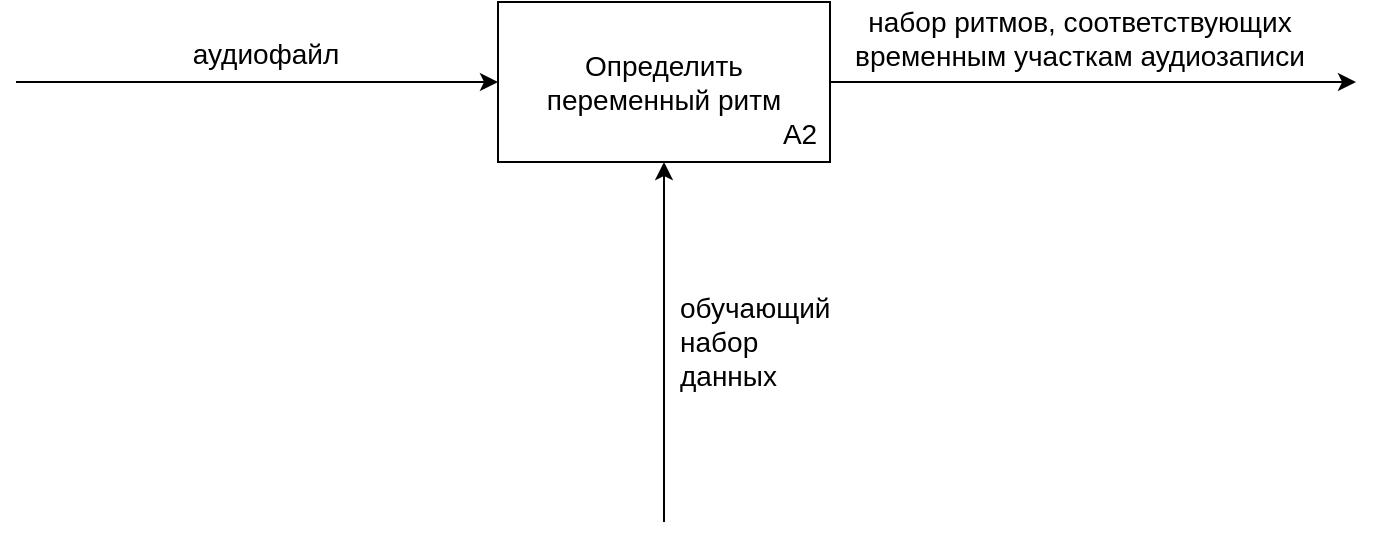 <mxfile version="13.9.9" type="device"><diagram id="zQUWDLmqZwCnao8kaxA7" name="Страница 1"><mxGraphModel dx="904" dy="567" grid="1" gridSize="10" guides="1" tooltips="1" connect="1" arrows="1" fold="1" page="1" pageScale="1" pageWidth="827" pageHeight="1169" math="0" shadow="0"><root><mxCell id="0"/><mxCell id="1" parent="0"/><mxCell id="KkPAxi_PB8hpkscwfitV-1" value="Определить переменный ритм" style="rounded=0;whiteSpace=wrap;html=1;fontSize=14;" vertex="1" parent="1"><mxGeometry x="320" y="160" width="166" height="80" as="geometry"/></mxCell><mxCell id="KkPAxi_PB8hpkscwfitV-2" value="А2" style="text;html=1;strokeColor=none;fillColor=none;align=center;verticalAlign=middle;whiteSpace=wrap;rounded=0;fontSize=14;" vertex="1" parent="1"><mxGeometry x="451" y="216" width="40" height="20" as="geometry"/></mxCell><mxCell id="KkPAxi_PB8hpkscwfitV-3" value="" style="endArrow=classic;html=1;fontSize=14;entryX=0;entryY=0.5;entryDx=0;entryDy=0;" edge="1" parent="1" target="KkPAxi_PB8hpkscwfitV-1"><mxGeometry width="50" height="50" relative="1" as="geometry"><mxPoint x="79" y="200" as="sourcePoint"/><mxPoint x="399" y="200" as="targetPoint"/></mxGeometry></mxCell><mxCell id="KkPAxi_PB8hpkscwfitV-5" value="аудиофайл" style="text;html=1;strokeColor=none;fillColor=none;align=center;verticalAlign=middle;whiteSpace=wrap;rounded=0;fontSize=14;" vertex="1" parent="1"><mxGeometry x="139" y="176" width="130" height="20" as="geometry"/></mxCell><mxCell id="KkPAxi_PB8hpkscwfitV-7" value="" style="endArrow=classic;html=1;fontSize=14;entryX=0.5;entryY=1;entryDx=0;entryDy=0;" edge="1" parent="1" target="KkPAxi_PB8hpkscwfitV-1"><mxGeometry width="50" height="50" relative="1" as="geometry"><mxPoint x="403.0" y="420" as="sourcePoint"/><mxPoint x="399" y="260" as="targetPoint"/></mxGeometry></mxCell><mxCell id="KkPAxi_PB8hpkscwfitV-8" value="обучающий набор данных" style="text;html=1;strokeColor=none;fillColor=none;align=left;verticalAlign=middle;whiteSpace=wrap;rounded=0;fontSize=14;" vertex="1" parent="1"><mxGeometry x="409" y="300" width="93" height="60" as="geometry"/></mxCell><mxCell id="KkPAxi_PB8hpkscwfitV-9" value="" style="endArrow=classic;html=1;fontSize=14;exitX=1;exitY=0.5;exitDx=0;exitDy=0;" edge="1" parent="1" source="KkPAxi_PB8hpkscwfitV-1"><mxGeometry width="50" height="50" relative="1" as="geometry"><mxPoint x="349" y="240" as="sourcePoint"/><mxPoint x="749" y="200" as="targetPoint"/></mxGeometry></mxCell><mxCell id="KkPAxi_PB8hpkscwfitV-10" value="набор ритмов, соответствующих временным участкам аудиозаписи" style="text;html=1;strokeColor=none;fillColor=none;align=center;verticalAlign=middle;whiteSpace=wrap;rounded=0;fontSize=14;" vertex="1" parent="1"><mxGeometry x="491" y="160" width="240" height="36" as="geometry"/></mxCell></root></mxGraphModel></diagram></mxfile>